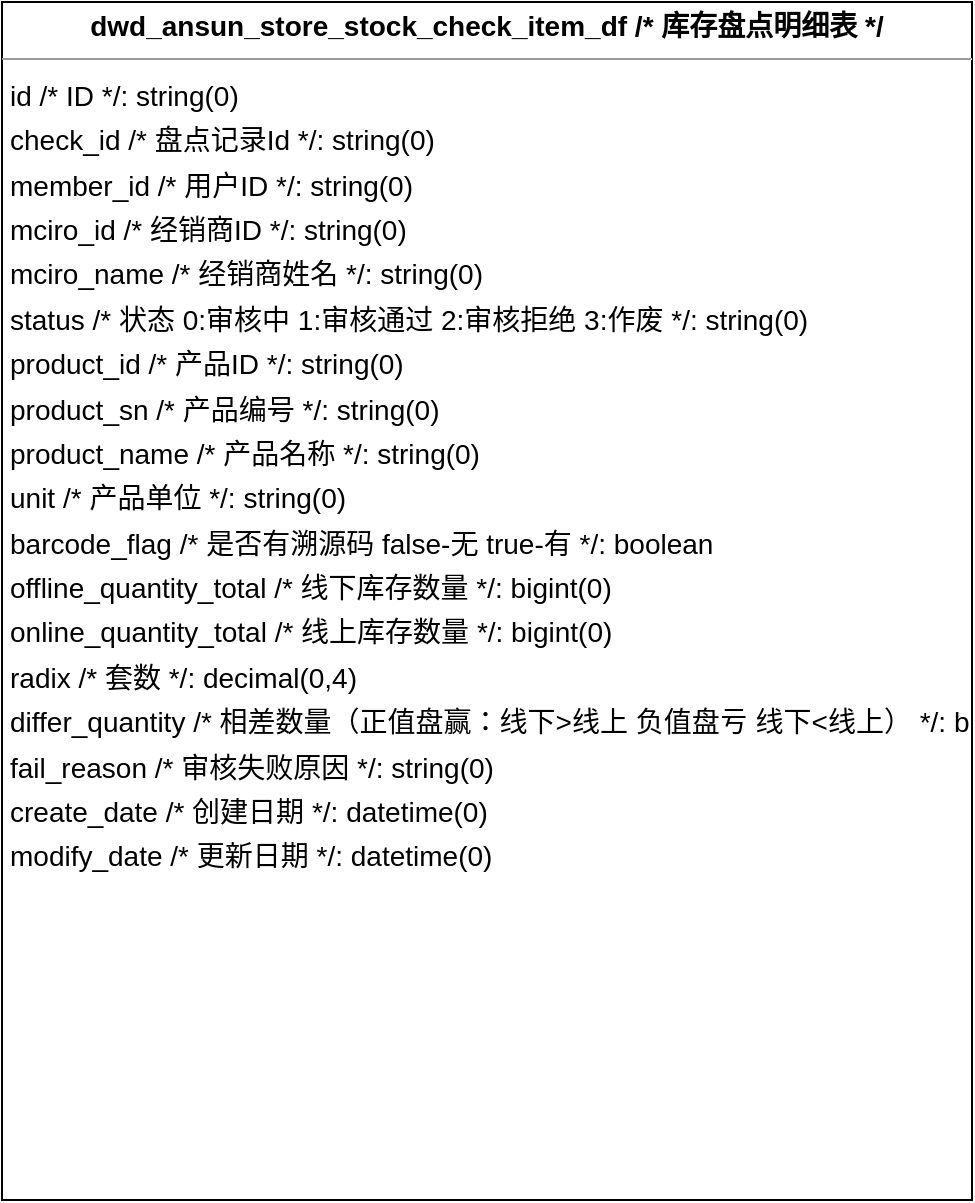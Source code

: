 <mxfile version="22.1.12" type="github">
  <diagram id="34s9Q7LMwqskkY9e8y9D" name="第 1 页">
    <mxGraphModel dx="2474" dy="1506" grid="1" gridSize="10" guides="1" tooltips="1" connect="1" arrows="1" fold="1" page="0" pageScale="1" pageWidth="827" pageHeight="1169" background="none" math="0" shadow="0">
      <root>
        <mxCell id="0" />
        <mxCell id="1" parent="0" />
        <mxCell id="node0" value="&lt;p style=&quot;margin:0px;margin-top:4px;text-align:center;&quot;&gt;&lt;b&gt;dwd_ansun_store_stock_check_item_df  /* 库存盘点明细表 */&lt;/b&gt;&lt;/p&gt;&lt;hr size=&quot;1&quot;&gt;&lt;p style=&quot;margin:0 0 0 4px;line-height:1.6;&quot;&gt; id  /* ID */: string(0)&lt;br&gt; check_id  /* 盘点记录Id */: string(0)&lt;br&gt; member_id  /* 用户ID */: string(0)&lt;br&gt; mciro_id  /* 经销商ID */: string(0)&lt;br&gt; mciro_name  /* 经销商姓名 */: string(0)&lt;br&gt; status  /* 状态 0:审核中 1:审核通过 2:审核拒绝 3:作废 */: string(0)&lt;br&gt; product_id  /* 产品ID */: string(0)&lt;br&gt; product_sn  /* 产品编号 */: string(0)&lt;br&gt; product_name  /* 产品名称 */: string(0)&lt;br&gt; unit  /* 产品单位 */: string(0)&lt;br&gt; barcode_flag  /* 是否有溯源码 false-无 true-有 */: boolean&lt;br&gt; offline_quantity_total  /* 线下库存数量 */: bigint(0)&lt;br&gt; online_quantity_total  /* 线上库存数量 */: bigint(0)&lt;br&gt; radix  /* 套数 */: decimal(0,4)&lt;br&gt; differ_quantity  /* 相差数量（正值盘赢：线下&amp;gt;线上 负值盘亏 线下&amp;lt;线上） */: bigint(0)&lt;br&gt; fail_reason  /* 审核失败原因 */: string(0)&lt;br&gt; create_date  /* 创建日期 */: datetime(0)&lt;br&gt; modify_date  /* 更新日期 */: datetime(0)&lt;br&gt;&lt;br&gt;&lt;/p&gt;" style="verticalAlign=top;align=left;overflow=fill;fontSize=14;fontFamily=Helvetica;html=1;rounded=0;shadow=0;comic=0;labelBackgroundColor=none;strokeWidth=1;" parent="1" vertex="1">
          <mxGeometry x="-242" y="-299" width="485" height="599" as="geometry" />
        </mxCell>
      </root>
    </mxGraphModel>
  </diagram>
</mxfile>
